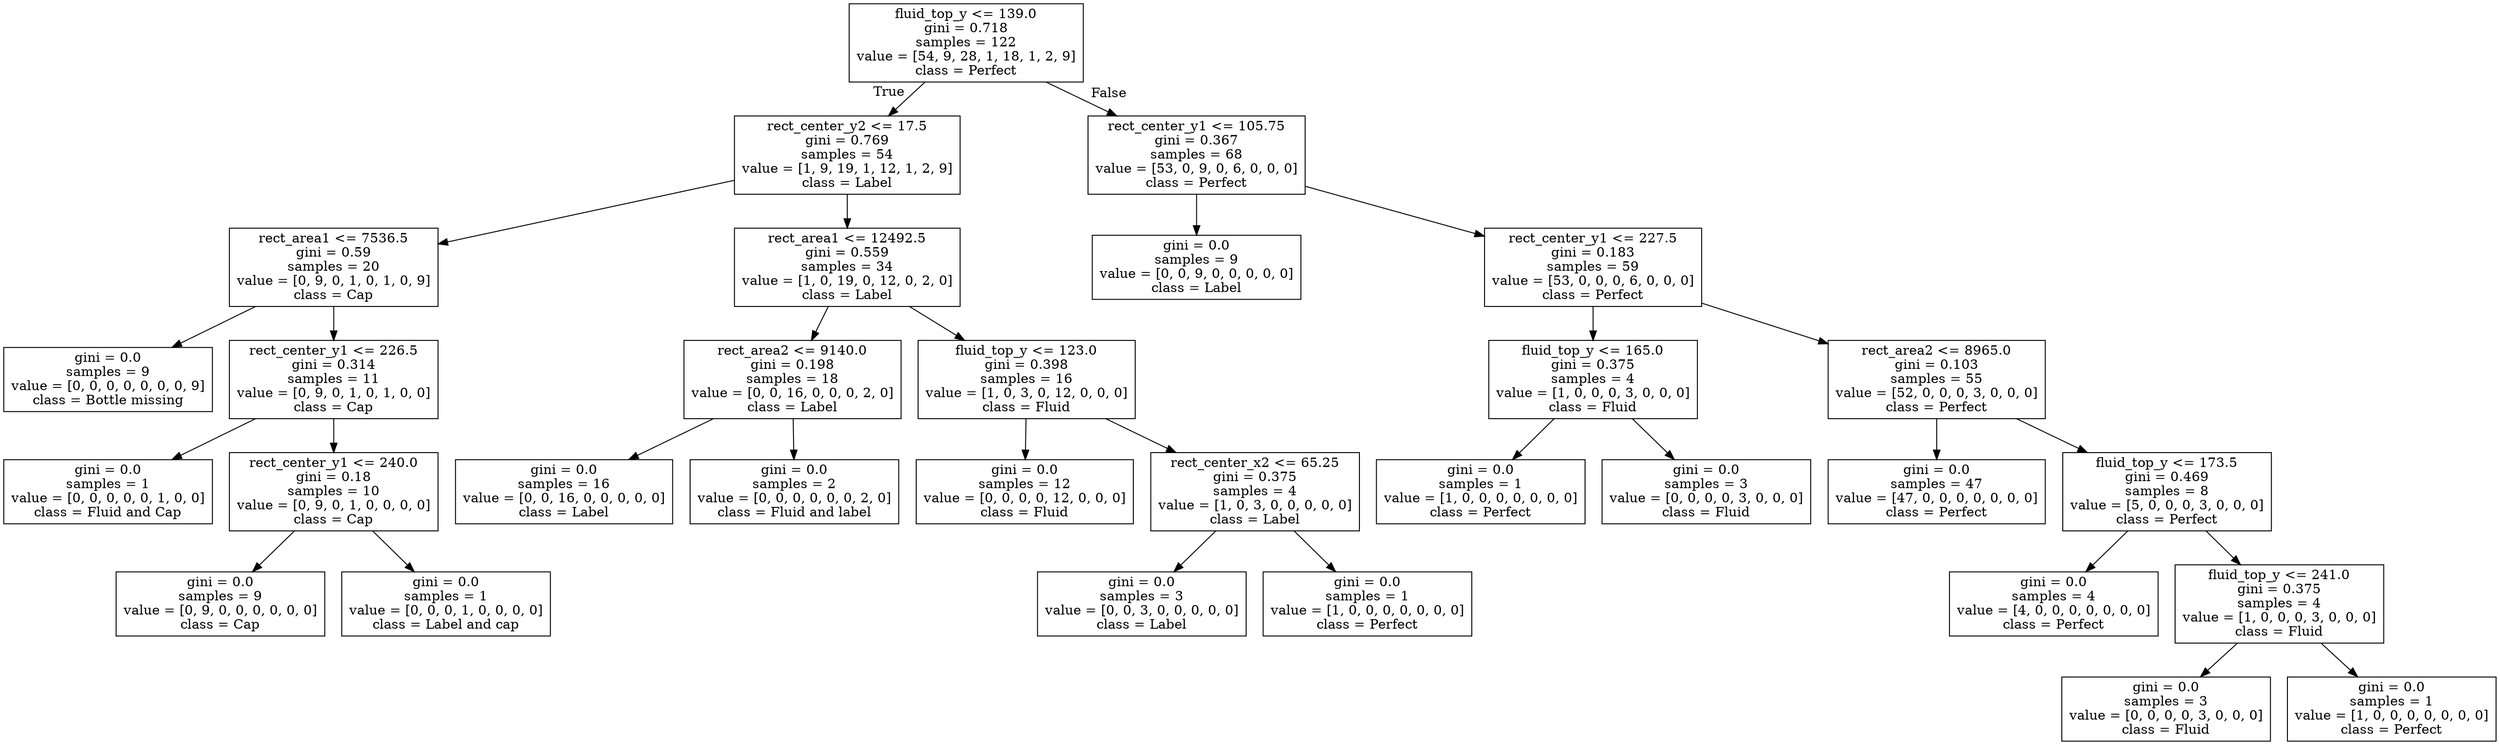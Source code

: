 digraph Tree {
node [shape=box] ;
0 [label="fluid_top_y <= 139.0\ngini = 0.718\nsamples = 122\nvalue = [54, 9, 28, 1, 18, 1, 2, 9]\nclass = Perfect"] ;
1 [label="rect_center_y2 <= 17.5\ngini = 0.769\nsamples = 54\nvalue = [1, 9, 19, 1, 12, 1, 2, 9]\nclass = Label"] ;
0 -> 1 [labeldistance=2.5, labelangle=45, headlabel="True"] ;
2 [label="rect_area1 <= 7536.5\ngini = 0.59\nsamples = 20\nvalue = [0, 9, 0, 1, 0, 1, 0, 9]\nclass = Cap"] ;
1 -> 2 ;
3 [label="gini = 0.0\nsamples = 9\nvalue = [0, 0, 0, 0, 0, 0, 0, 9]\nclass = Bottle missing"] ;
2 -> 3 ;
4 [label="rect_center_y1 <= 226.5\ngini = 0.314\nsamples = 11\nvalue = [0, 9, 0, 1, 0, 1, 0, 0]\nclass = Cap"] ;
2 -> 4 ;
5 [label="gini = 0.0\nsamples = 1\nvalue = [0, 0, 0, 0, 0, 1, 0, 0]\nclass = Fluid and Cap"] ;
4 -> 5 ;
6 [label="rect_center_y1 <= 240.0\ngini = 0.18\nsamples = 10\nvalue = [0, 9, 0, 1, 0, 0, 0, 0]\nclass = Cap"] ;
4 -> 6 ;
7 [label="gini = 0.0\nsamples = 9\nvalue = [0, 9, 0, 0, 0, 0, 0, 0]\nclass = Cap"] ;
6 -> 7 ;
8 [label="gini = 0.0\nsamples = 1\nvalue = [0, 0, 0, 1, 0, 0, 0, 0]\nclass = Label and cap"] ;
6 -> 8 ;
9 [label="rect_area1 <= 12492.5\ngini = 0.559\nsamples = 34\nvalue = [1, 0, 19, 0, 12, 0, 2, 0]\nclass = Label"] ;
1 -> 9 ;
10 [label="rect_area2 <= 9140.0\ngini = 0.198\nsamples = 18\nvalue = [0, 0, 16, 0, 0, 0, 2, 0]\nclass = Label"] ;
9 -> 10 ;
11 [label="gini = 0.0\nsamples = 16\nvalue = [0, 0, 16, 0, 0, 0, 0, 0]\nclass = Label"] ;
10 -> 11 ;
12 [label="gini = 0.0\nsamples = 2\nvalue = [0, 0, 0, 0, 0, 0, 2, 0]\nclass = Fluid and label"] ;
10 -> 12 ;
13 [label="fluid_top_y <= 123.0\ngini = 0.398\nsamples = 16\nvalue = [1, 0, 3, 0, 12, 0, 0, 0]\nclass = Fluid"] ;
9 -> 13 ;
14 [label="gini = 0.0\nsamples = 12\nvalue = [0, 0, 0, 0, 12, 0, 0, 0]\nclass = Fluid"] ;
13 -> 14 ;
15 [label="rect_center_x2 <= 65.25\ngini = 0.375\nsamples = 4\nvalue = [1, 0, 3, 0, 0, 0, 0, 0]\nclass = Label"] ;
13 -> 15 ;
16 [label="gini = 0.0\nsamples = 3\nvalue = [0, 0, 3, 0, 0, 0, 0, 0]\nclass = Label"] ;
15 -> 16 ;
17 [label="gini = 0.0\nsamples = 1\nvalue = [1, 0, 0, 0, 0, 0, 0, 0]\nclass = Perfect"] ;
15 -> 17 ;
18 [label="rect_center_y1 <= 105.75\ngini = 0.367\nsamples = 68\nvalue = [53, 0, 9, 0, 6, 0, 0, 0]\nclass = Perfect"] ;
0 -> 18 [labeldistance=2.5, labelangle=-45, headlabel="False"] ;
19 [label="gini = 0.0\nsamples = 9\nvalue = [0, 0, 9, 0, 0, 0, 0, 0]\nclass = Label"] ;
18 -> 19 ;
20 [label="rect_center_y1 <= 227.5\ngini = 0.183\nsamples = 59\nvalue = [53, 0, 0, 0, 6, 0, 0, 0]\nclass = Perfect"] ;
18 -> 20 ;
21 [label="fluid_top_y <= 165.0\ngini = 0.375\nsamples = 4\nvalue = [1, 0, 0, 0, 3, 0, 0, 0]\nclass = Fluid"] ;
20 -> 21 ;
22 [label="gini = 0.0\nsamples = 1\nvalue = [1, 0, 0, 0, 0, 0, 0, 0]\nclass = Perfect"] ;
21 -> 22 ;
23 [label="gini = 0.0\nsamples = 3\nvalue = [0, 0, 0, 0, 3, 0, 0, 0]\nclass = Fluid"] ;
21 -> 23 ;
24 [label="rect_area2 <= 8965.0\ngini = 0.103\nsamples = 55\nvalue = [52, 0, 0, 0, 3, 0, 0, 0]\nclass = Perfect"] ;
20 -> 24 ;
25 [label="gini = 0.0\nsamples = 47\nvalue = [47, 0, 0, 0, 0, 0, 0, 0]\nclass = Perfect"] ;
24 -> 25 ;
26 [label="fluid_top_y <= 173.5\ngini = 0.469\nsamples = 8\nvalue = [5, 0, 0, 0, 3, 0, 0, 0]\nclass = Perfect"] ;
24 -> 26 ;
27 [label="gini = 0.0\nsamples = 4\nvalue = [4, 0, 0, 0, 0, 0, 0, 0]\nclass = Perfect"] ;
26 -> 27 ;
28 [label="fluid_top_y <= 241.0\ngini = 0.375\nsamples = 4\nvalue = [1, 0, 0, 0, 3, 0, 0, 0]\nclass = Fluid"] ;
26 -> 28 ;
29 [label="gini = 0.0\nsamples = 3\nvalue = [0, 0, 0, 0, 3, 0, 0, 0]\nclass = Fluid"] ;
28 -> 29 ;
30 [label="gini = 0.0\nsamples = 1\nvalue = [1, 0, 0, 0, 0, 0, 0, 0]\nclass = Perfect"] ;
28 -> 30 ;
}